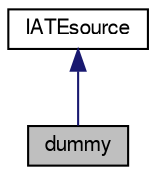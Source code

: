 digraph "dummy"
{
  bgcolor="transparent";
  edge [fontname="FreeSans",fontsize="10",labelfontname="FreeSans",labelfontsize="10"];
  node [fontname="FreeSans",fontsize="10",shape=record];
  Node0 [label="dummy",height=0.2,width=0.4,color="black", fillcolor="grey75", style="filled", fontcolor="black"];
  Node1 -> Node0 [dir="back",color="midnightblue",fontsize="10",style="solid",fontname="FreeSans"];
  Node1 [label="IATEsource",height=0.2,width=0.4,color="black",URL="$a32350.html",tooltip="IATE (Interfacial Area Transport Equation) bubble diameter model run-time selectable sources..."];
}
